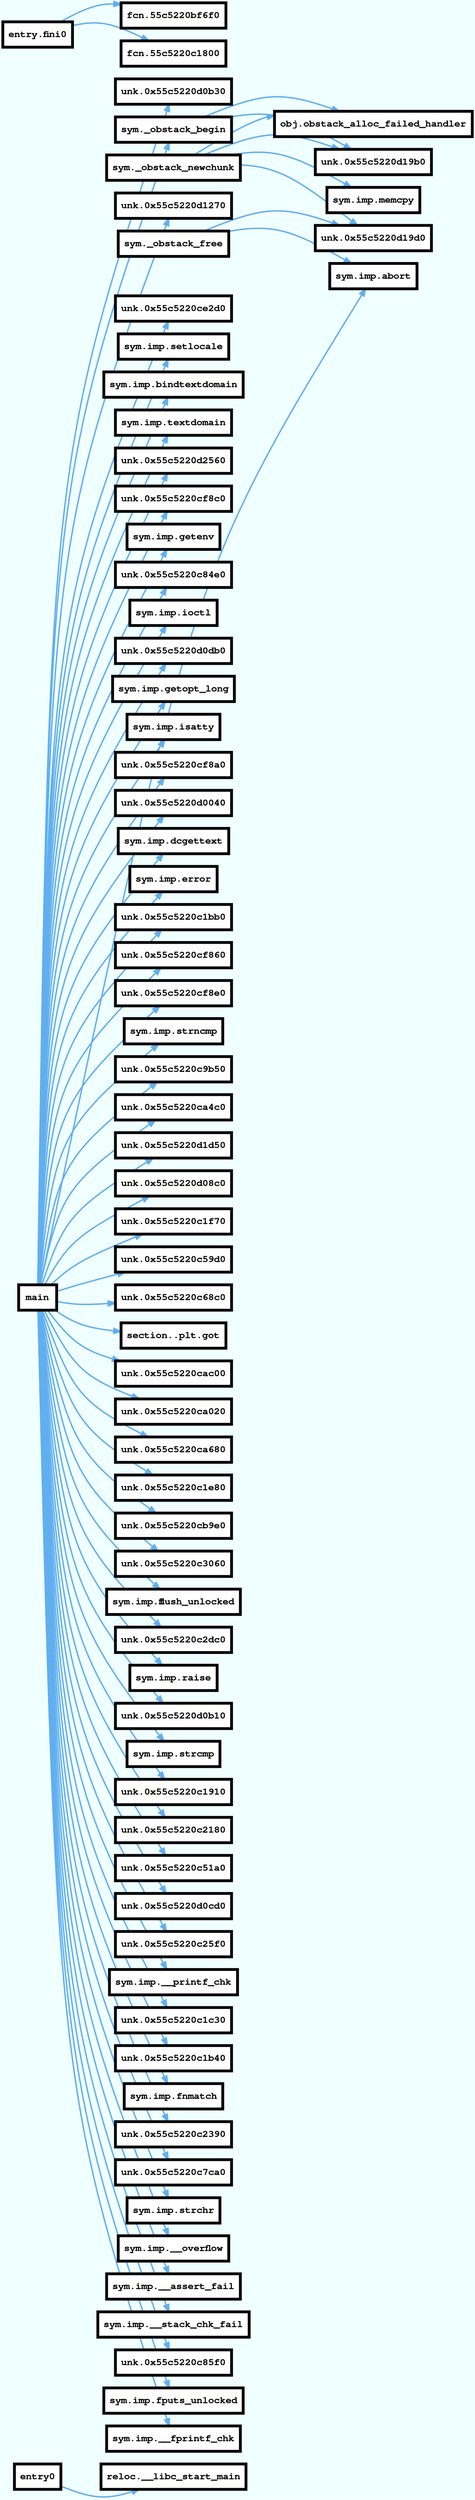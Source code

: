 digraph code {
rankdir=LR;
outputorder=edgesfirst;
graph [bgcolor=azure fontname="Courier" splines="curved"];
node [penwidth=4 fillcolor=white style=filled fontname="Courier Bold" fontsize=14 shape=box];
edge [arrowhead="normal" style=bold weight=2];
  "0x55c5220c17d0" [label="entry0" URL="entry0/0x55c5220c17d0"];
  "0x55c5220c17d0" -> "0x55c5220ddfd0" [color="#61afef" URL="reloc.__libc_start_main/0x55c5220ddfd0"];
  "0x55c5220ddfd0" [label="reloc.__libc_start_main" URL="reloc.__libc_start_main/0x55c5220ddfd0"];
  "0x55c5220d1a80" [label="sym._obstack_begin" URL="sym._obstack_begin/0x55c5220d1a80"];
  "0x55c5220d1a80" -> "0x55c5220d19b0" [color="#61afef" URL="unk.0x55c5220d19b0/0x55c5220d19b0"];
  "0x55c5220d19b0" [label="unk.0x55c5220d19b0" URL="unk.0x55c5220d19b0/0x55c5220d19b0"];
  "0x55c5220d1a80" -> "0x55c5220de260" [color="#61afef" URL="obj.obstack_alloc_failed_handler/0x55c5220de260"];
  "0x55c5220de260" [label="obj.obstack_alloc_failed_handler" URL="obj.obstack_alloc_failed_handler/0x55c5220de260"];
  "0x55c5220d1bf0" [label="sym._obstack_free" URL="sym._obstack_free/0x55c5220d1bf0"];
  "0x55c5220d1bf0" -> "0x55c5220bf750" [color="#61afef" URL="sym.imp.abort/0x55c5220bf750"];
  "0x55c5220bf750" [label="sym.imp.abort" URL="sym.imp.abort/0x55c5220bf750"];
  "0x55c5220d1bf0" -> "0x55c5220d19d0" [color="#61afef" URL="unk.0x55c5220d19d0/0x55c5220d19d0"];
  "0x55c5220d19d0" [label="unk.0x55c5220d19d0" URL="unk.0x55c5220d19d0/0x55c5220d19d0"];
  "0x55c5220d1ac0" [label="sym._obstack_newchunk" URL="sym._obstack_newchunk/0x55c5220d1ac0"];
  "0x55c5220d1ac0" -> "0x55c5220d19b0" [color="#61afef" URL="unk.0x55c5220d19b0/0x55c5220d19b0"];
  "0x55c5220d19b0" [label="unk.0x55c5220d19b0" URL="unk.0x55c5220d19b0/0x55c5220d19b0"];
  "0x55c5220d1ac0" -> "0x55c5220bfae0" [color="#61afef" URL="sym.imp.memcpy/0x55c5220bfae0"];
  "0x55c5220bfae0" [label="sym.imp.memcpy" URL="sym.imp.memcpy/0x55c5220bfae0"];
  "0x55c5220d1ac0" -> "0x55c5220d19d0" [color="#61afef" URL="unk.0x55c5220d19d0/0x55c5220d19d0"];
  "0x55c5220d19d0" [label="unk.0x55c5220d19d0" URL="unk.0x55c5220d19d0/0x55c5220d19d0"];
  "0x55c5220d1ac0" -> "0x55c5220de260" [color="#61afef" URL="obj.obstack_alloc_failed_handler/0x55c5220de260"];
  "0x55c5220de260" [label="obj.obstack_alloc_failed_handler" URL="obj.obstack_alloc_failed_handler/0x55c5220de260"];
  "0x55c5220bfdf0" [label="main" URL="main/0x55c5220bfdf0"];
  "0x55c5220bfdf0" -> "0x55c5220bf750" [color="#61afef" URL="sym.imp.abort/0x55c5220bf750"];
  "0x55c5220bf750" [label="sym.imp.abort" URL="sym.imp.abort/0x55c5220bf750"];
  "0x55c5220bfdf0" -> "0x55c5220ce2d0" [color="#61afef" URL="unk.0x55c5220ce2d0/0x55c5220ce2d0"];
  "0x55c5220ce2d0" [label="unk.0x55c5220ce2d0" URL="unk.0x55c5220ce2d0/0x55c5220ce2d0"];
  "0x55c5220bfdf0" -> "0x55c5220bfc00" [color="#61afef" URL="sym.imp.setlocale/0x55c5220bfc00"];
  "0x55c5220bfc00" [label="sym.imp.setlocale" URL="sym.imp.setlocale/0x55c5220bfc00"];
  "0x55c5220bfdf0" -> "0x55c5220bf890" [color="#61afef" URL="sym.imp.bindtextdomain/0x55c5220bf890"];
  "0x55c5220bf890" [label="sym.imp.bindtextdomain" URL="sym.imp.bindtextdomain/0x55c5220bf890"];
  "0x55c5220bfdf0" -> "0x55c5220bf850" [color="#61afef" URL="sym.imp.textdomain/0x55c5220bf850"];
  "0x55c5220bf850" [label="sym.imp.textdomain" URL="sym.imp.textdomain/0x55c5220bf850"];
  "0x55c5220bfdf0" -> "0x55c5220d2560" [color="#61afef" URL="unk.0x55c5220d2560/0x55c5220d2560"];
  "0x55c5220d2560" [label="unk.0x55c5220d2560" URL="unk.0x55c5220d2560/0x55c5220d2560"];
  "0x55c5220bfdf0" -> "0x55c5220cf8c0" [color="#61afef" URL="unk.0x55c5220cf8c0/0x55c5220cf8c0"];
  "0x55c5220cf8c0" [label="unk.0x55c5220cf8c0" URL="unk.0x55c5220cf8c0/0x55c5220cf8c0"];
  "0x55c5220bfdf0" -> "0x55c5220bf710" [color="#61afef" URL="sym.imp.getenv/0x55c5220bf710"];
  "0x55c5220bf710" [label="sym.imp.getenv" URL="sym.imp.getenv/0x55c5220bf710"];
  "0x55c5220bfdf0" -> "0x55c5220c84e0" [color="#61afef" URL="unk.0x55c5220c84e0/0x55c5220c84e0"];
  "0x55c5220c84e0" [label="unk.0x55c5220c84e0" URL="unk.0x55c5220c84e0/0x55c5220c84e0"];
  "0x55c5220bfdf0" -> "0x55c5220bf9f0" [color="#61afef" URL="sym.imp.ioctl/0x55c5220bf9f0"];
  "0x55c5220bf9f0" [label="sym.imp.ioctl" URL="sym.imp.ioctl/0x55c5220bf9f0"];
  "0x55c5220bfdf0" -> "0x55c5220d0db0" [color="#61afef" URL="unk.0x55c5220d0db0/0x55c5220d0db0"];
  "0x55c5220d0db0" [label="unk.0x55c5220d0db0" URL="unk.0x55c5220d0db0/0x55c5220d0db0"];
  "0x55c5220bfdf0" -> "0x55c5220bf8f0" [color="#61afef" URL="sym.imp.getopt_long/0x55c5220bf8f0"];
  "0x55c5220bf8f0" [label="sym.imp.getopt_long" URL="sym.imp.getopt_long/0x55c5220bf8f0"];
  "0x55c5220bfdf0" -> "0x55c5220bf7c0" [color="#61afef" URL="sym.imp.isatty/0x55c5220bf7c0"];
  "0x55c5220bf7c0" [label="sym.imp.isatty" URL="sym.imp.isatty/0x55c5220bf7c0"];
  "0x55c5220bfdf0" -> "0x55c5220cf8a0" [color="#61afef" URL="unk.0x55c5220cf8a0/0x55c5220cf8a0"];
  "0x55c5220cf8a0" [label="unk.0x55c5220cf8a0" URL="unk.0x55c5220cf8a0/0x55c5220cf8a0"];
  "0x55c5220bfdf0" -> "0x55c5220d0040" [color="#61afef" URL="unk.0x55c5220d0040/0x55c5220d0040"];
  "0x55c5220d0040" [label="unk.0x55c5220d0040" URL="unk.0x55c5220d0040/0x55c5220d0040"];
  "0x55c5220bfdf0" -> "0x55c5220bf8a0" [color="#61afef" URL="sym.imp.dcgettext/0x55c5220bf8a0"];
  "0x55c5220bf8a0" [label="sym.imp.dcgettext" URL="sym.imp.dcgettext/0x55c5220bf8a0"];
  "0x55c5220bfdf0" -> "0x55c5220bfc60" [color="#61afef" URL="sym.imp.error/0x55c5220bfc60"];
  "0x55c5220bfc60" [label="sym.imp.error" URL="sym.imp.error/0x55c5220bfc60"];
  "0x55c5220bfdf0" -> "0x55c5220c1bb0" [color="#61afef" URL="unk.0x55c5220c1bb0/0x55c5220c1bb0"];
  "0x55c5220c1bb0" [label="unk.0x55c5220c1bb0" URL="unk.0x55c5220c1bb0/0x55c5220c1bb0"];
  "0x55c5220bfdf0" -> "0x55c5220cf860" [color="#61afef" URL="unk.0x55c5220cf860/0x55c5220cf860"];
  "0x55c5220cf860" [label="unk.0x55c5220cf860" URL="unk.0x55c5220cf860/0x55c5220cf860"];
  "0x55c5220bfdf0" -> "0x55c5220cf8e0" [color="#61afef" URL="unk.0x55c5220cf8e0/0x55c5220cf8e0"];
  "0x55c5220cf8e0" [label="unk.0x55c5220cf8e0" URL="unk.0x55c5220cf8e0/0x55c5220cf8e0"];
  "0x55c5220bfdf0" -> "0x55c5220bf770" [color="#61afef" URL="sym.imp.strncmp/0x55c5220bf770"];
  "0x55c5220bf770" [label="sym.imp.strncmp" URL="sym.imp.strncmp/0x55c5220bf770"];
  "0x55c5220bfdf0" -> "0x55c5220c9b50" [color="#61afef" URL="unk.0x55c5220c9b50/0x55c5220c9b50"];
  "0x55c5220c9b50" [label="unk.0x55c5220c9b50" URL="unk.0x55c5220c9b50/0x55c5220c9b50"];
  "0x55c5220bfdf0" -> "0x55c5220ca4c0" [color="#61afef" URL="unk.0x55c5220ca4c0/0x55c5220ca4c0"];
  "0x55c5220ca4c0" [label="unk.0x55c5220ca4c0" URL="unk.0x55c5220ca4c0/0x55c5220ca4c0"];
  "0x55c5220bfdf0" -> "0x55c5220d1a80" [color="#61afef" URL="sym._obstack_begin/0x55c5220d1a80"];
  "0x55c5220d1a80" [label="sym._obstack_begin" URL="sym._obstack_begin/0x55c5220d1a80"];
  "0x55c5220bfdf0" -> "0x55c5220d1d50" [color="#61afef" URL="unk.0x55c5220d1d50/0x55c5220d1d50"];
  "0x55c5220d1d50" [label="unk.0x55c5220d1d50" URL="unk.0x55c5220d1d50/0x55c5220d1d50"];
  "0x55c5220bfdf0" -> "0x55c5220d08c0" [color="#61afef" URL="unk.0x55c5220d08c0/0x55c5220d08c0"];
  "0x55c5220d08c0" [label="unk.0x55c5220d08c0" URL="unk.0x55c5220d08c0/0x55c5220d08c0"];
  "0x55c5220bfdf0" -> "0x55c5220c1f70" [color="#61afef" URL="unk.0x55c5220c1f70/0x55c5220c1f70"];
  "0x55c5220c1f70" [label="unk.0x55c5220c1f70" URL="unk.0x55c5220c1f70/0x55c5220c1f70"];
  "0x55c5220bfdf0" -> "0x55c5220c59d0" [color="#61afef" URL="unk.0x55c5220c59d0/0x55c5220c59d0"];
  "0x55c5220c59d0" [label="unk.0x55c5220c59d0" URL="unk.0x55c5220c59d0/0x55c5220c59d0"];
  "0x55c5220bfdf0" -> "0x55c5220c68c0" [color="#61afef" URL="unk.0x55c5220c68c0/0x55c5220c68c0"];
  "0x55c5220c68c0" [label="unk.0x55c5220c68c0" URL="unk.0x55c5220c68c0/0x55c5220c68c0"];
  "0x55c5220bfdf0" -> "0x55c5220bf6d0" [color="#61afef" URL="section..plt.got/0x55c5220bf6d0"];
  "0x55c5220bf6d0" [label="section..plt.got" URL="section..plt.got/0x55c5220bf6d0"];
  "0x55c5220bfdf0" -> "0x55c5220cac00" [color="#61afef" URL="unk.0x55c5220cac00/0x55c5220cac00"];
  "0x55c5220cac00" [label="unk.0x55c5220cac00" URL="unk.0x55c5220cac00/0x55c5220cac00"];
  "0x55c5220bfdf0" -> "0x55c5220ca020" [color="#61afef" URL="unk.0x55c5220ca020/0x55c5220ca020"];
  "0x55c5220ca020" [label="unk.0x55c5220ca020" URL="unk.0x55c5220ca020/0x55c5220ca020"];
  "0x55c5220bfdf0" -> "0x55c5220ca680" [color="#61afef" URL="unk.0x55c5220ca680/0x55c5220ca680"];
  "0x55c5220ca680" [label="unk.0x55c5220ca680" URL="unk.0x55c5220ca680/0x55c5220ca680"];
  "0x55c5220bfdf0" -> "0x55c5220c1e80" [color="#61afef" URL="unk.0x55c5220c1e80/0x55c5220c1e80"];
  "0x55c5220c1e80" [label="unk.0x55c5220c1e80" URL="unk.0x55c5220c1e80/0x55c5220c1e80"];
  "0x55c5220bfdf0" -> "0x55c5220cb9e0" [color="#61afef" URL="unk.0x55c5220cb9e0/0x55c5220cb9e0"];
  "0x55c5220cb9e0" [label="unk.0x55c5220cb9e0" URL="unk.0x55c5220cb9e0/0x55c5220cb9e0"];
  "0x55c5220bfdf0" -> "0x55c5220c3060" [color="#61afef" URL="unk.0x55c5220c3060/0x55c5220c3060"];
  "0x55c5220c3060" [label="unk.0x55c5220c3060" URL="unk.0x55c5220c3060/0x55c5220c3060"];
  "0x55c5220bfdf0" -> "0x55c5220bfd30" [color="#61afef" URL="sym.imp.fflush_unlocked/0x55c5220bfd30"];
  "0x55c5220bfd30" [label="sym.imp.fflush_unlocked" URL="sym.imp.fflush_unlocked/0x55c5220bfd30"];
  "0x55c5220bfdf0" -> "0x55c5220c2dc0" [color="#61afef" URL="unk.0x55c5220c2dc0/0x55c5220c2dc0"];
  "0x55c5220c2dc0" [label="unk.0x55c5220c2dc0" URL="unk.0x55c5220c2dc0/0x55c5220c2dc0"];
  "0x55c5220bfdf0" -> "0x55c5220bf740" [color="#61afef" URL="sym.imp.raise/0x55c5220bf740"];
  "0x55c5220bf740" [label="sym.imp.raise" URL="sym.imp.raise/0x55c5220bf740"];
  "0x55c5220bfdf0" -> "0x55c5220d0b10" [color="#61afef" URL="unk.0x55c5220d0b10/0x55c5220d0b10"];
  "0x55c5220d0b10" [label="unk.0x55c5220d0b10" URL="unk.0x55c5220d0b10/0x55c5220d0b10"];
  "0x55c5220bfdf0" -> "0x55c5220bfa80" [color="#61afef" URL="sym.imp.strcmp/0x55c5220bfa80"];
  "0x55c5220bfa80" [label="sym.imp.strcmp" URL="sym.imp.strcmp/0x55c5220bfa80"];
  "0x55c5220bfdf0" -> "0x55c5220c1910" [color="#61afef" URL="unk.0x55c5220c1910/0x55c5220c1910"];
  "0x55c5220c1910" [label="unk.0x55c5220c1910" URL="unk.0x55c5220c1910/0x55c5220c1910"];
  "0x55c5220bfdf0" -> "0x55c5220c2180" [color="#61afef" URL="unk.0x55c5220c2180/0x55c5220c2180"];
  "0x55c5220c2180" [label="unk.0x55c5220c2180" URL="unk.0x55c5220c2180/0x55c5220c2180"];
  "0x55c5220bfdf0" -> "0x55c5220c51a0" [color="#61afef" URL="unk.0x55c5220c51a0/0x55c5220c51a0"];
  "0x55c5220c51a0" [label="unk.0x55c5220c51a0" URL="unk.0x55c5220c51a0/0x55c5220c51a0"];
  "0x55c5220bfdf0" -> "0x55c5220d0cd0" [color="#61afef" URL="unk.0x55c5220d0cd0/0x55c5220d0cd0"];
  "0x55c5220d0cd0" [label="unk.0x55c5220d0cd0" URL="unk.0x55c5220d0cd0/0x55c5220d0cd0"];
  "0x55c5220bfdf0" -> "0x55c5220c25f0" [color="#61afef" URL="unk.0x55c5220c25f0/0x55c5220c25f0"];
  "0x55c5220c25f0" [label="unk.0x55c5220c25f0" URL="unk.0x55c5220c25f0/0x55c5220c25f0"];
  "0x55c5220bfdf0" -> "0x55c5220bfc10" [color="#61afef" URL="sym.imp.__printf_chk/0x55c5220bfc10"];
  "0x55c5220bfc10" [label="sym.imp.__printf_chk" URL="sym.imp.__printf_chk/0x55c5220bfc10"];
  "0x55c5220bfdf0" -> "0x55c5220c1c30" [color="#61afef" URL="unk.0x55c5220c1c30/0x55c5220c1c30"];
  "0x55c5220c1c30" [label="unk.0x55c5220c1c30" URL="unk.0x55c5220c1c30/0x55c5220c1c30"];
  "0x55c5220bfdf0" -> "0x55c5220c1b40" [color="#61afef" URL="unk.0x55c5220c1b40/0x55c5220c1b40"];
  "0x55c5220c1b40" [label="unk.0x55c5220c1b40" URL="unk.0x55c5220c1b40/0x55c5220c1b40"];
  "0x55c5220bfdf0" -> "0x55c5220bf9d0" [color="#61afef" URL="sym.imp.fnmatch/0x55c5220bf9d0"];
  "0x55c5220bf9d0" [label="sym.imp.fnmatch" URL="sym.imp.fnmatch/0x55c5220bf9d0"];
  "0x55c5220bfdf0" -> "0x55c5220c2390" [color="#61afef" URL="unk.0x55c5220c2390/0x55c5220c2390"];
  "0x55c5220c2390" [label="unk.0x55c5220c2390" URL="unk.0x55c5220c2390/0x55c5220c2390"];
  "0x55c5220bfdf0" -> "0x55c5220c7ca0" [color="#61afef" URL="unk.0x55c5220c7ca0/0x55c5220c7ca0"];
  "0x55c5220c7ca0" [label="unk.0x55c5220c7ca0" URL="unk.0x55c5220c7ca0/0x55c5220c7ca0"];
  "0x55c5220bfdf0" -> "0x55c5220bf910" [color="#61afef" URL="sym.imp.strchr/0x55c5220bf910"];
  "0x55c5220bf910" [label="sym.imp.strchr" URL="sym.imp.strchr/0x55c5220bf910"];
  "0x55c5220bfdf0" -> "0x55c5220bf950" [color="#61afef" URL="sym.imp.__overflow/0x55c5220bf950"];
  "0x55c5220bf950" [label="sym.imp.__overflow" URL="sym.imp.__overflow/0x55c5220bf950"];
  "0x55c5220bfdf0" -> "0x55c5220bf9b0" [color="#61afef" URL="sym.imp.__assert_fail/0x55c5220bf9b0"];
  "0x55c5220bf9b0" [label="sym.imp.__assert_fail" URL="sym.imp.__assert_fail/0x55c5220bf9b0"];
  "0x55c5220bfdf0" -> "0x55c5220bf8e0" [color="#61afef" URL="sym.imp.__stack_chk_fail/0x55c5220bf8e0"];
  "0x55c5220bf8e0" [label="sym.imp.__stack_chk_fail" URL="sym.imp.__stack_chk_fail/0x55c5220bf8e0"];
  "0x55c5220bfdf0" -> "0x55c5220c85f0" [color="#61afef" URL="unk.0x55c5220c85f0/0x55c5220c85f0"];
  "0x55c5220c85f0" [label="unk.0x55c5220c85f0" URL="unk.0x55c5220c85f0/0x55c5220c85f0"];
  "0x55c5220bfdf0" -> "0x55c5220bfa50" [color="#61afef" URL="sym.imp.fputs_unlocked/0x55c5220bfa50"];
  "0x55c5220bfa50" [label="sym.imp.fputs_unlocked" URL="sym.imp.fputs_unlocked/0x55c5220bfa50"];
  "0x55c5220bfdf0" -> "0x55c5220bfd20" [color="#61afef" URL="sym.imp.__fprintf_chk/0x55c5220bfd20"];
  "0x55c5220bfd20" [label="sym.imp.__fprintf_chk" URL="sym.imp.__fprintf_chk/0x55c5220bfd20"];
  "0x55c5220bfdf0" -> "0x55c5220d0b30" [color="#61afef" URL="unk.0x55c5220d0b30/0x55c5220d0b30"];
  "0x55c5220d0b30" [label="unk.0x55c5220d0b30" URL="unk.0x55c5220d0b30/0x55c5220d0b30"];
  "0x55c5220bfdf0" -> "0x55c5220d1270" [color="#61afef" URL="unk.0x55c5220d1270/0x55c5220d1270"];
  "0x55c5220d1270" [label="unk.0x55c5220d1270" URL="unk.0x55c5220d1270/0x55c5220d1270"];
  "0x55c5220c1870" [label="entry.fini0" URL="entry.fini0/0x55c5220c1870"];
  "0x55c5220c1870" -> "0x55c5220bf6f0" [color="#61afef" URL="fcn.55c5220bf6f0/0x55c5220bf6f0"];
  "0x55c5220bf6f0" [label="fcn.55c5220bf6f0" URL="fcn.55c5220bf6f0/0x55c5220bf6f0"];
  "0x55c5220c1870" -> "0x55c5220c1800" [color="#61afef" URL="fcn.55c5220c1800/0x55c5220c1800"];
  "0x55c5220c1800" [label="fcn.55c5220c1800" URL="fcn.55c5220c1800/0x55c5220c1800"];
}
